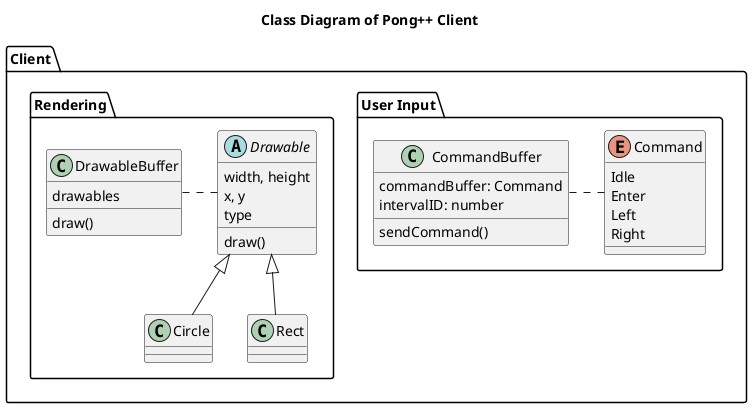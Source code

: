 @startuml

title "Class Diagram of Pong++ Client"

package "Client" {
    package "User Input" {
        class CommandBuffer {
            commandBuffer: Command
            intervalID: number
            sendCommand()
        }

        Enum Command {
            Idle
            Enter
            Left
            Right
        }

        CommandBuffer . Command
    }

    package Rendering {
        abstract "Drawable" as DrawableClient {
            width, height
            x, y
            type
            draw()
        }
        class Circle {}
        class Rect {}
        DrawableClient <|-- Circle
        DrawableClient <|-- Rect
        class DrawableBuffer {
            drawables
            draw()
        }
        DrawableBuffer . DrawableClient
    }
}

@enduml